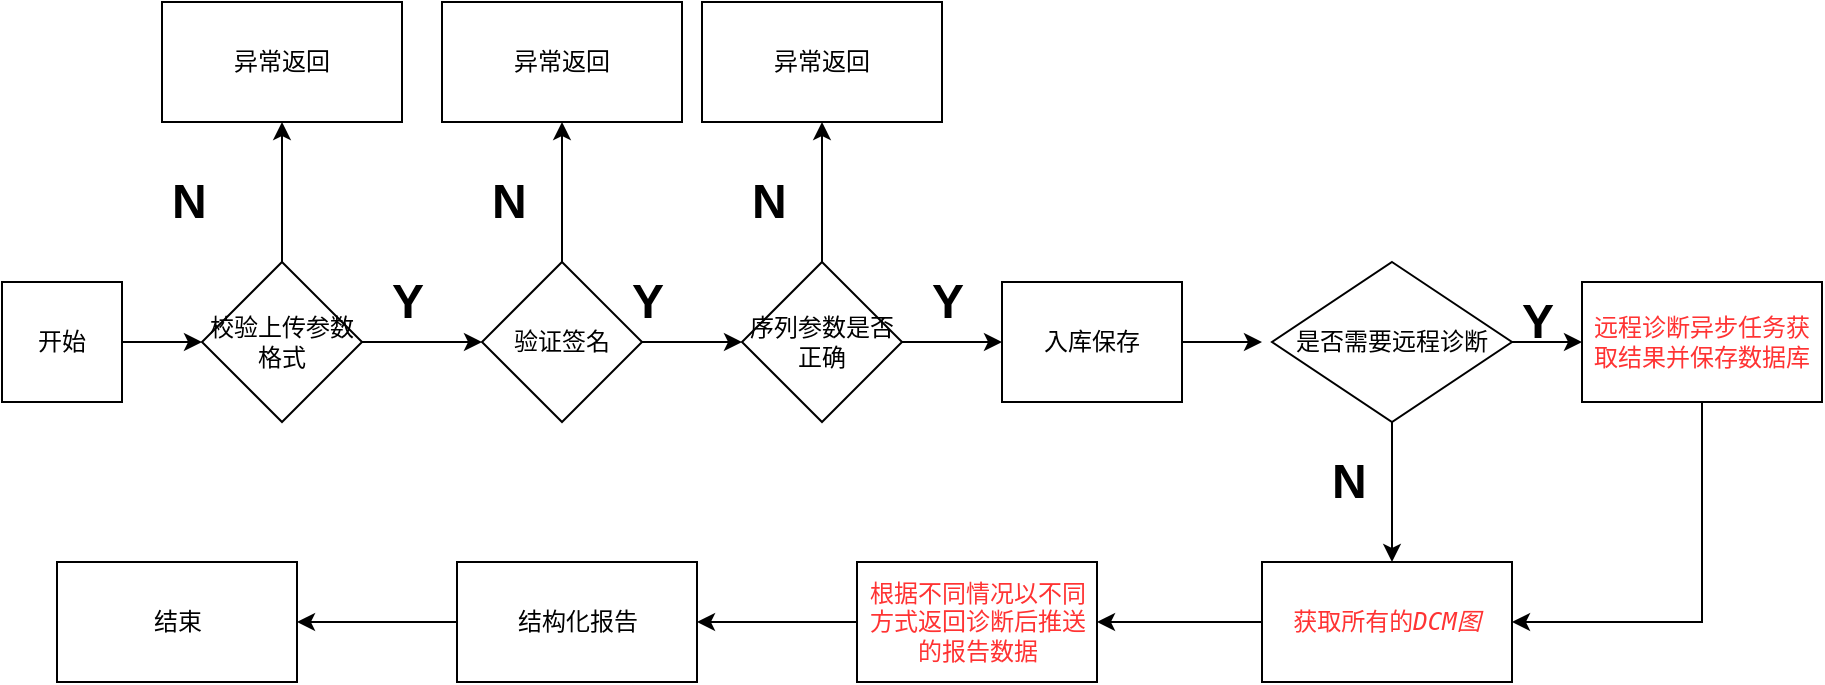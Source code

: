 <mxfile version="22.1.16" type="github">
  <diagram name="第 1 页" id="tiFzKiLhvS5umNf-dTwE">
    <mxGraphModel dx="1674" dy="746" grid="1" gridSize="10" guides="1" tooltips="1" connect="1" arrows="1" fold="1" page="1" pageScale="1" pageWidth="827" pageHeight="1169" math="0" shadow="0">
      <root>
        <mxCell id="0" />
        <mxCell id="1" parent="0" />
        <mxCell id="45P3nktugurUnX2vSybm-3" value="" style="edgeStyle=orthogonalEdgeStyle;rounded=0;orthogonalLoop=1;jettySize=auto;html=1;" parent="1" source="45P3nktugurUnX2vSybm-1" target="45P3nktugurUnX2vSybm-4" edge="1">
          <mxGeometry relative="1" as="geometry">
            <mxPoint x="110" y="180" as="targetPoint" />
          </mxGeometry>
        </mxCell>
        <mxCell id="45P3nktugurUnX2vSybm-1" value="开始" style="rounded=0;whiteSpace=wrap;html=1;" parent="1" vertex="1">
          <mxGeometry x="10" y="150" width="60" height="60" as="geometry" />
        </mxCell>
        <mxCell id="45P3nktugurUnX2vSybm-6" value="" style="edgeStyle=orthogonalEdgeStyle;rounded=0;orthogonalLoop=1;jettySize=auto;html=1;" parent="1" source="45P3nktugurUnX2vSybm-4" target="45P3nktugurUnX2vSybm-5" edge="1">
          <mxGeometry relative="1" as="geometry" />
        </mxCell>
        <mxCell id="45P3nktugurUnX2vSybm-10" value="" style="edgeStyle=orthogonalEdgeStyle;rounded=0;orthogonalLoop=1;jettySize=auto;html=1;" parent="1" source="45P3nktugurUnX2vSybm-4" edge="1">
          <mxGeometry relative="1" as="geometry">
            <mxPoint x="250" y="180" as="targetPoint" />
          </mxGeometry>
        </mxCell>
        <mxCell id="45P3nktugurUnX2vSybm-4" value="校验上传参数格式" style="rhombus;whiteSpace=wrap;html=1;" parent="1" vertex="1">
          <mxGeometry x="110" y="140" width="80" height="80" as="geometry" />
        </mxCell>
        <mxCell id="45P3nktugurUnX2vSybm-5" value="异常返回" style="whiteSpace=wrap;html=1;" parent="1" vertex="1">
          <mxGeometry x="90" y="10" width="120" height="60" as="geometry" />
        </mxCell>
        <mxCell id="45P3nktugurUnX2vSybm-12" style="edgeStyle=orthogonalEdgeStyle;rounded=0;orthogonalLoop=1;jettySize=auto;html=1;exitX=1;exitY=0.5;exitDx=0;exitDy=0;" parent="1" source="45P3nktugurUnX2vSybm-11" target="45P3nktugurUnX2vSybm-13" edge="1">
          <mxGeometry relative="1" as="geometry">
            <mxPoint x="360" y="180" as="targetPoint" />
          </mxGeometry>
        </mxCell>
        <mxCell id="45P3nktugurUnX2vSybm-19" style="edgeStyle=orthogonalEdgeStyle;rounded=0;orthogonalLoop=1;jettySize=auto;html=1;exitX=0.5;exitY=0;exitDx=0;exitDy=0;" parent="1" source="45P3nktugurUnX2vSybm-11" edge="1">
          <mxGeometry relative="1" as="geometry">
            <mxPoint x="290" y="70" as="targetPoint" />
          </mxGeometry>
        </mxCell>
        <mxCell id="45P3nktugurUnX2vSybm-11" value="验证签名" style="rhombus;whiteSpace=wrap;html=1;" parent="1" vertex="1">
          <mxGeometry x="250" y="140" width="80" height="80" as="geometry" />
        </mxCell>
        <mxCell id="45P3nktugurUnX2vSybm-21" style="edgeStyle=orthogonalEdgeStyle;rounded=0;orthogonalLoop=1;jettySize=auto;html=1;exitX=0.5;exitY=0;exitDx=0;exitDy=0;entryX=0.5;entryY=1;entryDx=0;entryDy=0;" parent="1" source="45P3nktugurUnX2vSybm-13" target="45P3nktugurUnX2vSybm-23" edge="1">
          <mxGeometry relative="1" as="geometry">
            <mxPoint x="400" y="90" as="targetPoint" />
          </mxGeometry>
        </mxCell>
        <mxCell id="45P3nktugurUnX2vSybm-25" style="edgeStyle=orthogonalEdgeStyle;rounded=0;orthogonalLoop=1;jettySize=auto;html=1;exitX=1;exitY=0.5;exitDx=0;exitDy=0;" parent="1" source="45P3nktugurUnX2vSybm-13" edge="1">
          <mxGeometry relative="1" as="geometry">
            <mxPoint x="510" y="180" as="targetPoint" />
          </mxGeometry>
        </mxCell>
        <mxCell id="45P3nktugurUnX2vSybm-13" value="序列参数是否正确" style="rhombus;whiteSpace=wrap;html=1;" parent="1" vertex="1">
          <mxGeometry x="380" y="140" width="80" height="80" as="geometry" />
        </mxCell>
        <mxCell id="45P3nktugurUnX2vSybm-14" value="&lt;h1&gt;N&lt;/h1&gt;" style="text;html=1;strokeColor=none;fillColor=none;spacing=5;spacingTop=-20;whiteSpace=wrap;overflow=hidden;rounded=0;" parent="1" vertex="1">
          <mxGeometry x="90" y="90" width="50" height="30" as="geometry" />
        </mxCell>
        <mxCell id="45P3nktugurUnX2vSybm-15" value="&lt;h1&gt;N&lt;/h1&gt;" style="text;html=1;strokeColor=none;fillColor=none;spacing=5;spacingTop=-20;whiteSpace=wrap;overflow=hidden;rounded=0;" parent="1" vertex="1">
          <mxGeometry x="250" y="90" width="50" height="30" as="geometry" />
        </mxCell>
        <mxCell id="45P3nktugurUnX2vSybm-16" value="&lt;h1&gt;Y&lt;/h1&gt;" style="text;html=1;strokeColor=none;fillColor=none;spacing=5;spacingTop=-20;whiteSpace=wrap;overflow=hidden;rounded=0;" parent="1" vertex="1">
          <mxGeometry x="200" y="140" width="50" height="30" as="geometry" />
        </mxCell>
        <mxCell id="45P3nktugurUnX2vSybm-17" value="&lt;h1&gt;Y&lt;/h1&gt;" style="text;html=1;strokeColor=none;fillColor=none;spacing=5;spacingTop=-20;whiteSpace=wrap;overflow=hidden;rounded=0;" parent="1" vertex="1">
          <mxGeometry x="320" y="140" width="50" height="30" as="geometry" />
        </mxCell>
        <mxCell id="45P3nktugurUnX2vSybm-20" value="异常返回" style="whiteSpace=wrap;html=1;" parent="1" vertex="1">
          <mxGeometry x="230" y="10" width="120" height="60" as="geometry" />
        </mxCell>
        <mxCell id="45P3nktugurUnX2vSybm-22" value="&lt;h1&gt;N&lt;/h1&gt;" style="text;html=1;strokeColor=none;fillColor=none;spacing=5;spacingTop=-20;whiteSpace=wrap;overflow=hidden;rounded=0;" parent="1" vertex="1">
          <mxGeometry x="380" y="90" width="50" height="30" as="geometry" />
        </mxCell>
        <mxCell id="45P3nktugurUnX2vSybm-23" value="异常返回" style="whiteSpace=wrap;html=1;" parent="1" vertex="1">
          <mxGeometry x="360" y="10" width="120" height="60" as="geometry" />
        </mxCell>
        <mxCell id="45P3nktugurUnX2vSybm-26" value="&lt;h1&gt;Y&lt;/h1&gt;" style="text;html=1;strokeColor=none;fillColor=none;spacing=5;spacingTop=-20;whiteSpace=wrap;overflow=hidden;rounded=0;" parent="1" vertex="1">
          <mxGeometry x="470" y="140" width="50" height="30" as="geometry" />
        </mxCell>
        <mxCell id="45P3nktugurUnX2vSybm-28" style="edgeStyle=orthogonalEdgeStyle;rounded=0;orthogonalLoop=1;jettySize=auto;html=1;exitX=1;exitY=0.5;exitDx=0;exitDy=0;" parent="1" source="45P3nktugurUnX2vSybm-27" edge="1">
          <mxGeometry relative="1" as="geometry">
            <mxPoint x="640" y="180" as="targetPoint" />
          </mxGeometry>
        </mxCell>
        <mxCell id="45P3nktugurUnX2vSybm-27" value="入库保存" style="rounded=0;whiteSpace=wrap;html=1;" parent="1" vertex="1">
          <mxGeometry x="510" y="150" width="90" height="60" as="geometry" />
        </mxCell>
        <mxCell id="45P3nktugurUnX2vSybm-35" style="edgeStyle=orthogonalEdgeStyle;rounded=0;orthogonalLoop=1;jettySize=auto;html=1;exitX=0.5;exitY=1;exitDx=0;exitDy=0;" parent="1" source="45P3nktugurUnX2vSybm-31" edge="1">
          <mxGeometry relative="1" as="geometry">
            <mxPoint x="705" y="290" as="targetPoint" />
          </mxGeometry>
        </mxCell>
        <mxCell id="45P3nktugurUnX2vSybm-40" style="edgeStyle=orthogonalEdgeStyle;rounded=0;orthogonalLoop=1;jettySize=auto;html=1;exitX=1;exitY=0.5;exitDx=0;exitDy=0;" parent="1" source="45P3nktugurUnX2vSybm-31" edge="1">
          <mxGeometry relative="1" as="geometry">
            <mxPoint x="800" y="180" as="targetPoint" />
          </mxGeometry>
        </mxCell>
        <mxCell id="45P3nktugurUnX2vSybm-31" value="是否需要远程诊断" style="rhombus;whiteSpace=wrap;html=1;" parent="1" vertex="1">
          <mxGeometry x="645" y="140" width="120" height="80" as="geometry" />
        </mxCell>
        <mxCell id="45P3nktugurUnX2vSybm-36" style="edgeStyle=orthogonalEdgeStyle;rounded=0;orthogonalLoop=1;jettySize=auto;html=1;exitX=1;exitY=0.5;exitDx=0;exitDy=0;" parent="1" edge="1">
          <mxGeometry relative="1" as="geometry">
            <mxPoint x="750" y="40" as="targetPoint" />
            <mxPoint x="750" y="40" as="sourcePoint" />
          </mxGeometry>
        </mxCell>
        <mxCell id="45P3nktugurUnX2vSybm-43" style="edgeStyle=orthogonalEdgeStyle;rounded=0;orthogonalLoop=1;jettySize=auto;html=1;exitX=0.5;exitY=1;exitDx=0;exitDy=0;entryX=1;entryY=0.5;entryDx=0;entryDy=0;" parent="1" source="45P3nktugurUnX2vSybm-41" target="45P3nktugurUnX2vSybm-42" edge="1">
          <mxGeometry relative="1" as="geometry" />
        </mxCell>
        <mxCell id="45P3nktugurUnX2vSybm-41" value="&lt;span style=&quot;background-color: rgb(255, 255, 255);&quot;&gt;&lt;font color=&quot;#ff3333&quot;&gt;远程诊断异步任务获取结果并保存数据库&lt;/font&gt;&lt;/span&gt;" style="whiteSpace=wrap;html=1;" parent="1" vertex="1">
          <mxGeometry x="800" y="150" width="120" height="60" as="geometry" />
        </mxCell>
        <mxCell id="45P3nktugurUnX2vSybm-49" value="" style="edgeStyle=orthogonalEdgeStyle;rounded=0;orthogonalLoop=1;jettySize=auto;html=1;" parent="1" source="45P3nktugurUnX2vSybm-42" target="45P3nktugurUnX2vSybm-48" edge="1">
          <mxGeometry relative="1" as="geometry" />
        </mxCell>
        <mxCell id="45P3nktugurUnX2vSybm-42" value="&lt;span style=&quot;background-color: rgb(255, 255, 255);&quot;&gt;&lt;font color=&quot;#ff3333&quot;&gt;获取所有的&lt;span style=&quot;font-size: 9pt; font-style: italic; font-family: &amp;quot;JetBrains Mono&amp;quot;, monospace;&quot;&gt;DCM&lt;/span&gt;&lt;span style=&quot;font-family: 宋体, monospace; font-size: 9pt; font-style: italic;&quot;&gt;图&lt;/span&gt;&lt;/font&gt;&lt;/span&gt;" style="rounded=0;whiteSpace=wrap;html=1;" parent="1" vertex="1">
          <mxGeometry x="640" y="290" width="125" height="60" as="geometry" />
        </mxCell>
        <mxCell id="45P3nktugurUnX2vSybm-45" value="&lt;h1&gt;Y&lt;/h1&gt;" style="text;html=1;strokeColor=none;fillColor=none;spacing=5;spacingTop=-20;whiteSpace=wrap;overflow=hidden;rounded=0;" parent="1" vertex="1">
          <mxGeometry x="765" y="150" width="50" height="30" as="geometry" />
        </mxCell>
        <mxCell id="45P3nktugurUnX2vSybm-46" value="&lt;h1&gt;N&lt;/h1&gt;" style="text;html=1;strokeColor=none;fillColor=none;spacing=5;spacingTop=-20;whiteSpace=wrap;overflow=hidden;rounded=0;" parent="1" vertex="1">
          <mxGeometry x="670" y="230" width="50" height="30" as="geometry" />
        </mxCell>
        <mxCell id="45P3nktugurUnX2vSybm-47" style="edgeStyle=orthogonalEdgeStyle;rounded=0;orthogonalLoop=1;jettySize=auto;html=1;exitX=0.5;exitY=1;exitDx=0;exitDy=0;" parent="1" source="45P3nktugurUnX2vSybm-46" target="45P3nktugurUnX2vSybm-46" edge="1">
          <mxGeometry relative="1" as="geometry" />
        </mxCell>
        <mxCell id="45P3nktugurUnX2vSybm-51" value="" style="edgeStyle=orthogonalEdgeStyle;rounded=0;orthogonalLoop=1;jettySize=auto;html=1;" parent="1" source="45P3nktugurUnX2vSybm-48" target="45P3nktugurUnX2vSybm-50" edge="1">
          <mxGeometry relative="1" as="geometry" />
        </mxCell>
        <mxCell id="45P3nktugurUnX2vSybm-48" value="&lt;span style=&quot;background-color: rgb(255, 255, 255);&quot;&gt;&lt;font color=&quot;#ff3333&quot;&gt;根据不同情况以不同方式返回诊断后推送的报告数据&lt;/font&gt;&lt;/span&gt;" style="whiteSpace=wrap;html=1;rounded=0;" parent="1" vertex="1">
          <mxGeometry x="437.5" y="290" width="120" height="60" as="geometry" />
        </mxCell>
        <mxCell id="45P3nktugurUnX2vSybm-53" value="" style="edgeStyle=orthogonalEdgeStyle;rounded=0;orthogonalLoop=1;jettySize=auto;html=1;" parent="1" source="45P3nktugurUnX2vSybm-50" target="45P3nktugurUnX2vSybm-52" edge="1">
          <mxGeometry relative="1" as="geometry" />
        </mxCell>
        <mxCell id="45P3nktugurUnX2vSybm-50" value="结构化报告" style="whiteSpace=wrap;html=1;rounded=0;" parent="1" vertex="1">
          <mxGeometry x="237.5" y="290" width="120" height="60" as="geometry" />
        </mxCell>
        <mxCell id="45P3nktugurUnX2vSybm-52" value="结束" style="whiteSpace=wrap;html=1;rounded=0;" parent="1" vertex="1">
          <mxGeometry x="37.5" y="290" width="120" height="60" as="geometry" />
        </mxCell>
      </root>
    </mxGraphModel>
  </diagram>
</mxfile>
